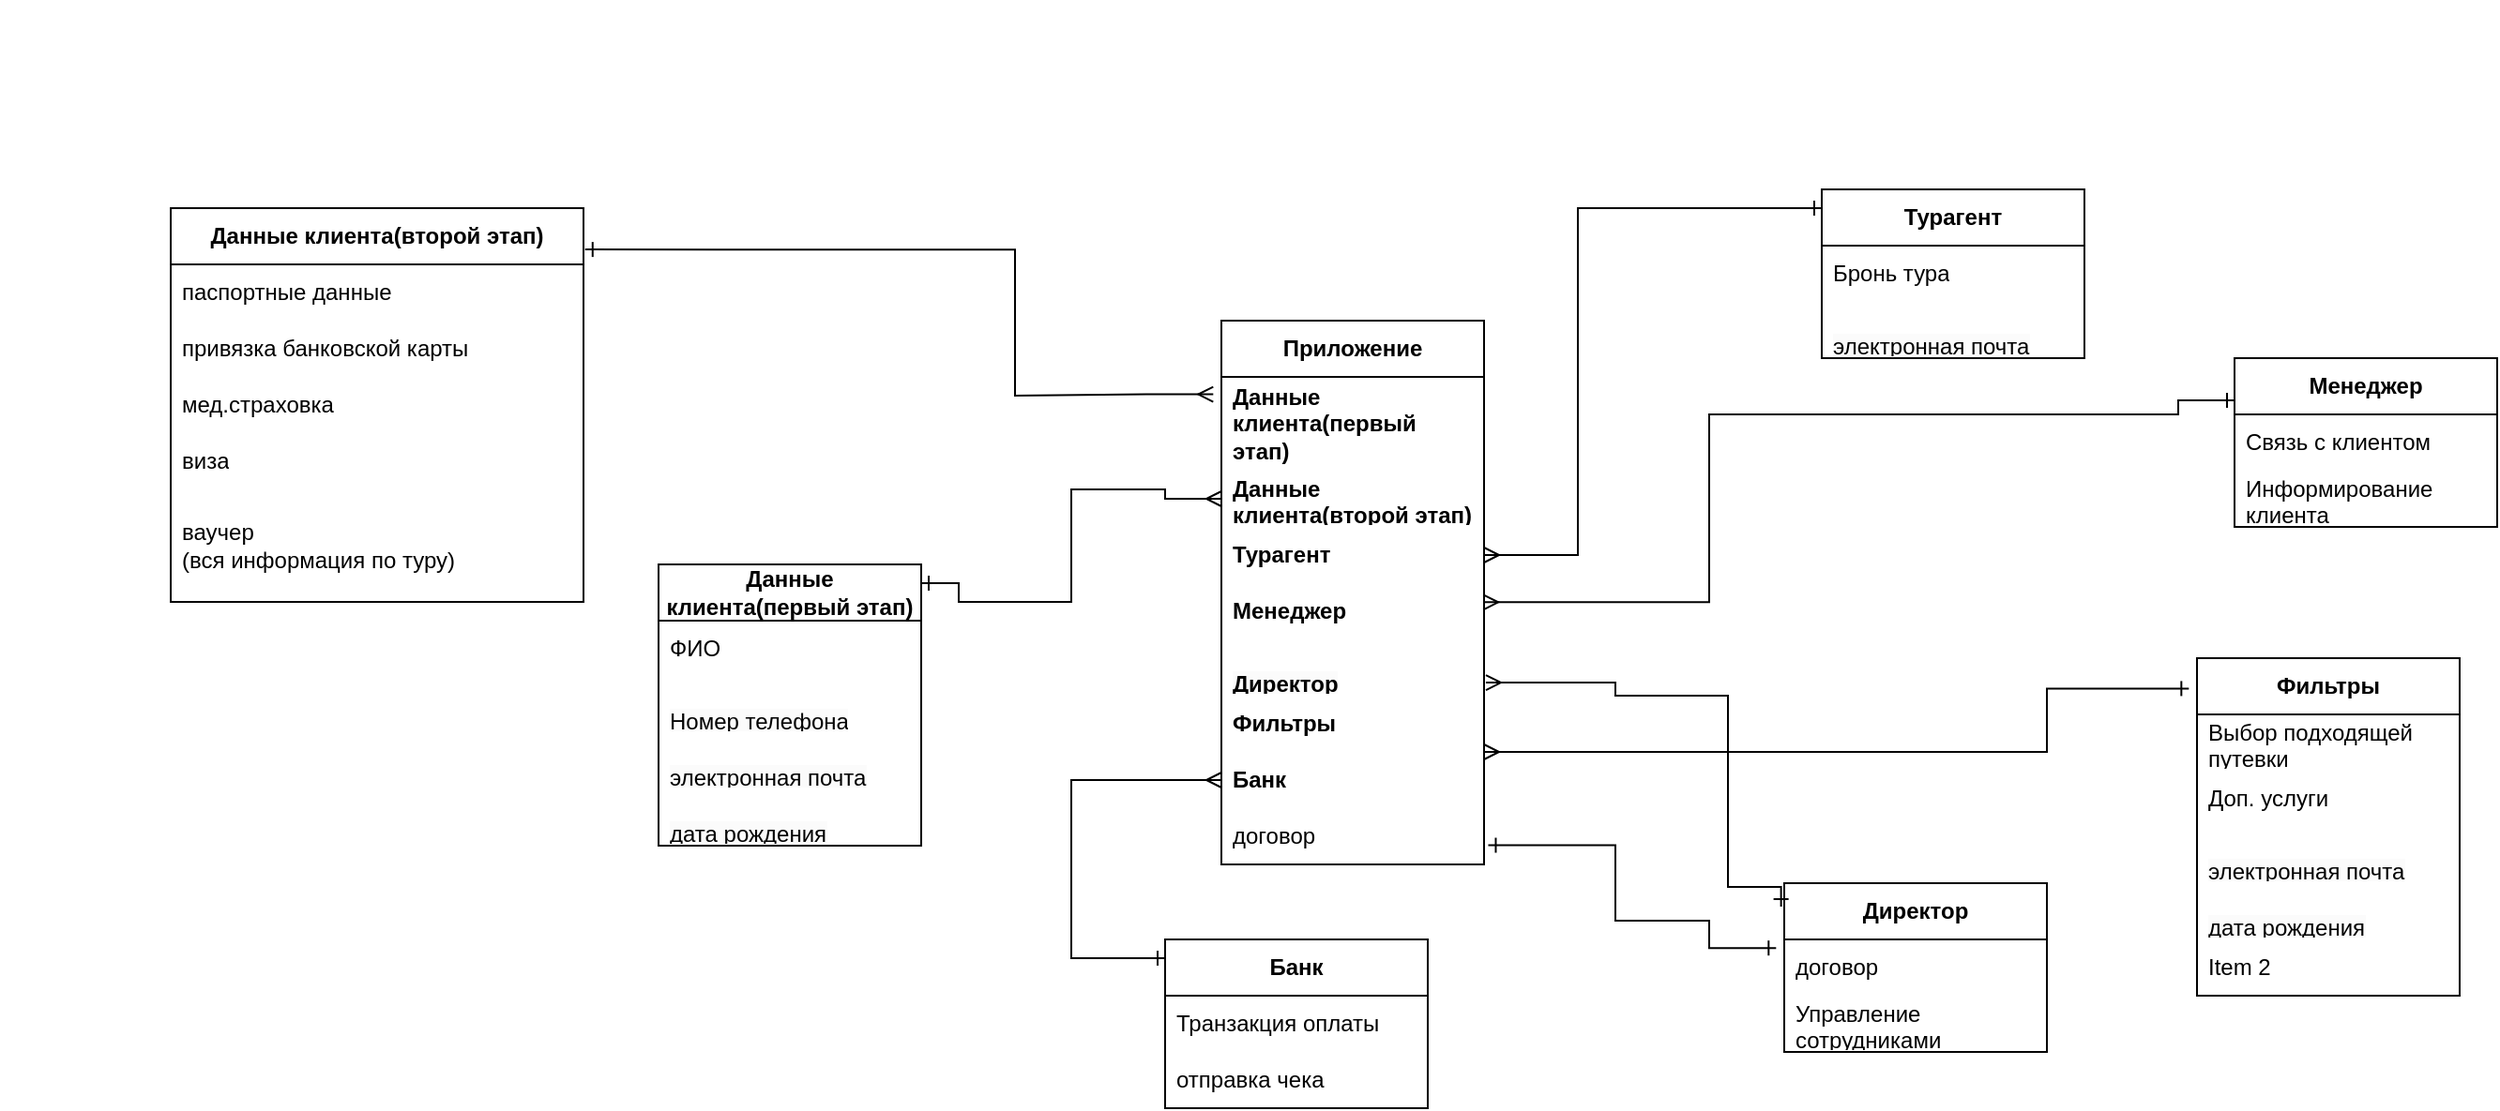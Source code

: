 <mxfile version="20.7.4" type="device"><diagram id="mZNyuh8ODdB-5tFxRqID" name="Страница 1"><mxGraphModel dx="2800" dy="94" grid="1" gridSize="10" guides="1" tooltips="1" connect="1" arrows="1" fold="1" page="1" pageScale="1" pageWidth="1169" pageHeight="827" math="0" shadow="0"><root><mxCell id="0"/><mxCell id="1" parent="0"/><mxCell id="4Zf_6m6rm9GODiujFpxw-116" style="edgeStyle=orthogonalEdgeStyle;rounded=0;orthogonalLoop=1;jettySize=auto;html=1;entryX=0;entryY=0.5;entryDx=0;entryDy=0;startArrow=ERmany;startFill=0;endArrow=ERone;endFill=0;" parent="1" edge="1"><mxGeometry relative="1" as="geometry"><mxPoint x="-480" y="395.053" as="sourcePoint"/></mxGeometry></mxCell><mxCell id="Ouz95ra2-81Xp8shyPno-115" value="" style="shape=partialRectangle;connectable=0;fillColor=none;top=0;left=0;bottom=0;right=0;editable=1;overflow=hidden;" parent="1" vertex="1"><mxGeometry x="-540" y="980" width="30" height="30" as="geometry"><mxRectangle width="30" height="30" as="alternateBounds"/></mxGeometry></mxCell><mxCell id="sr7fVaw5fM2AV9reYCpj-88" style="edgeStyle=orthogonalEdgeStyle;rounded=0;orthogonalLoop=1;jettySize=auto;html=1;strokeColor=default;startArrow=ERmany;startFill=0;endArrow=ERone;endFill=0;exitX=-0.031;exitY=0.186;exitDx=0;exitDy=0;exitPerimeter=0;entryX=1.004;entryY=0.105;entryDx=0;entryDy=0;entryPerimeter=0;" parent="1" source="3nKm4EkZcL19j_ByBu8O-23" target="3nKm4EkZcL19j_ByBu8O-28" edge="1"><mxGeometry relative="1" as="geometry"><mxPoint x="70" y="1150" as="sourcePoint"/><mxPoint x="-50" y="1250" as="targetPoint"/><Array as="points"><mxPoint x="70" y="1189"/><mxPoint y="1190"/><mxPoint y="1263"/></Array></mxGeometry></mxCell><mxCell id="3nKm4EkZcL19j_ByBu8O-12" value="&lt;span style=&quot;font-weight: 700;&quot;&gt;Банк&lt;/span&gt;" style="swimlane;fontStyle=0;childLayout=stackLayout;horizontal=1;startSize=30;horizontalStack=0;resizeParent=1;resizeParentMax=0;resizeLast=0;collapsible=1;marginBottom=0;whiteSpace=wrap;html=1;" vertex="1" parent="1"><mxGeometry x="80" y="1480" width="140" height="90" as="geometry"/></mxCell><mxCell id="3nKm4EkZcL19j_ByBu8O-13" value="Транзакция оплаты" style="text;strokeColor=none;fillColor=none;align=left;verticalAlign=middle;spacingLeft=4;spacingRight=4;overflow=hidden;points=[[0,0.5],[1,0.5]];portConstraint=eastwest;rotatable=0;whiteSpace=wrap;html=1;" vertex="1" parent="3nKm4EkZcL19j_ByBu8O-12"><mxGeometry y="30" width="140" height="30" as="geometry"/></mxCell><mxCell id="3nKm4EkZcL19j_ByBu8O-18" value="отправка чека" style="text;strokeColor=none;fillColor=none;align=left;verticalAlign=middle;spacingLeft=4;spacingRight=4;overflow=hidden;points=[[0,0.5],[1,0.5]];portConstraint=eastwest;rotatable=0;whiteSpace=wrap;html=1;" vertex="1" parent="3nKm4EkZcL19j_ByBu8O-12"><mxGeometry y="60" width="140" height="30" as="geometry"/></mxCell><mxCell id="3nKm4EkZcL19j_ByBu8O-22" value="&lt;span style=&quot;font-weight: 700;&quot;&gt;Приложение&lt;/span&gt;" style="swimlane;fontStyle=0;childLayout=stackLayout;horizontal=1;startSize=30;horizontalStack=0;resizeParent=1;resizeParentMax=0;resizeLast=0;collapsible=1;marginBottom=0;whiteSpace=wrap;html=1;" vertex="1" parent="1"><mxGeometry x="110" y="1150" width="140" height="290" as="geometry"/></mxCell><mxCell id="3nKm4EkZcL19j_ByBu8O-23" value="&lt;b style=&quot;border-color: var(--border-color); text-align: center;&quot;&gt;Данные клиента(первый этап)&lt;/b&gt;" style="text;strokeColor=none;fillColor=none;align=left;verticalAlign=middle;spacingLeft=4;spacingRight=4;overflow=hidden;points=[[0,0.5],[1,0.5]];portConstraint=eastwest;rotatable=0;whiteSpace=wrap;html=1;" vertex="1" parent="3nKm4EkZcL19j_ByBu8O-22"><mxGeometry y="30" width="140" height="50" as="geometry"/></mxCell><mxCell id="3nKm4EkZcL19j_ByBu8O-24" value="&lt;b style=&quot;border-color: var(--border-color); text-align: center;&quot;&gt;Данные клиента(второй этап)&lt;/b&gt;" style="text;strokeColor=none;fillColor=none;align=left;verticalAlign=middle;spacingLeft=4;spacingRight=4;overflow=hidden;points=[[0,0.5],[1,0.5]];portConstraint=eastwest;rotatable=0;whiteSpace=wrap;html=1;" vertex="1" parent="3nKm4EkZcL19j_ByBu8O-22"><mxGeometry y="80" width="140" height="30" as="geometry"/></mxCell><mxCell id="3nKm4EkZcL19j_ByBu8O-26" value="&lt;span style=&quot;font-weight: 700; text-align: center;&quot;&gt;Турагент&lt;/span&gt;" style="text;strokeColor=none;fillColor=none;align=left;verticalAlign=middle;spacingLeft=4;spacingRight=4;overflow=hidden;points=[[0,0.5],[1,0.5]];portConstraint=eastwest;rotatable=0;whiteSpace=wrap;html=1;" vertex="1" parent="3nKm4EkZcL19j_ByBu8O-22"><mxGeometry y="110" width="140" height="30" as="geometry"/></mxCell><mxCell id="3nKm4EkZcL19j_ByBu8O-27" value="&lt;span style=&quot;font-weight: 700; text-align: center;&quot;&gt;Менеджер&lt;/span&gt;" style="text;strokeColor=none;fillColor=none;align=left;verticalAlign=middle;spacingLeft=4;spacingRight=4;overflow=hidden;points=[[0,0.5],[1,0.5]];portConstraint=eastwest;rotatable=0;whiteSpace=wrap;html=1;" vertex="1" parent="3nKm4EkZcL19j_ByBu8O-22"><mxGeometry y="140" width="140" height="30" as="geometry"/></mxCell><mxCell id="3nKm4EkZcL19j_ByBu8O-58" value="&#10;&lt;span style=&quot;color: rgb(0, 0, 0); font-family: Helvetica; font-size: 12px; font-style: normal; font-variant-ligatures: normal; font-variant-caps: normal; font-weight: 700; letter-spacing: normal; orphans: 2; text-align: center; text-indent: 0px; text-transform: none; widows: 2; word-spacing: 0px; -webkit-text-stroke-width: 0px; background-color: rgb(251, 251, 251); text-decoration-thickness: initial; text-decoration-style: initial; text-decoration-color: initial; float: none; display: inline !important;&quot;&gt;Директор&lt;/span&gt;&#10;&#10;" style="text;strokeColor=none;fillColor=none;align=left;verticalAlign=middle;spacingLeft=4;spacingRight=4;overflow=hidden;points=[[0,0.5],[1,0.5]];portConstraint=eastwest;rotatable=0;whiteSpace=wrap;html=1;" vertex="1" parent="3nKm4EkZcL19j_ByBu8O-22"><mxGeometry y="170" width="140" height="30" as="geometry"/></mxCell><mxCell id="3nKm4EkZcL19j_ByBu8O-62" value="&lt;b&gt;Фильтры&lt;/b&gt;" style="text;strokeColor=none;fillColor=none;align=left;verticalAlign=middle;spacingLeft=4;spacingRight=4;overflow=hidden;points=[[0,0.5],[1,0.5]];portConstraint=eastwest;rotatable=0;whiteSpace=wrap;html=1;" vertex="1" parent="3nKm4EkZcL19j_ByBu8O-22"><mxGeometry y="200" width="140" height="30" as="geometry"/></mxCell><mxCell id="3nKm4EkZcL19j_ByBu8O-71" value="&lt;b&gt;Банк&lt;/b&gt;" style="text;strokeColor=none;fillColor=none;align=left;verticalAlign=middle;spacingLeft=4;spacingRight=4;overflow=hidden;points=[[0,0.5],[1,0.5]];portConstraint=eastwest;rotatable=0;whiteSpace=wrap;html=1;" vertex="1" parent="3nKm4EkZcL19j_ByBu8O-22"><mxGeometry y="230" width="140" height="30" as="geometry"/></mxCell><mxCell id="3nKm4EkZcL19j_ByBu8O-82" value="договор" style="text;strokeColor=none;fillColor=none;align=left;verticalAlign=middle;spacingLeft=4;spacingRight=4;overflow=hidden;points=[[0,0.5],[1,0.5]];portConstraint=eastwest;rotatable=0;whiteSpace=wrap;html=1;" vertex="1" parent="3nKm4EkZcL19j_ByBu8O-22"><mxGeometry y="260" width="140" height="30" as="geometry"/></mxCell><mxCell id="3nKm4EkZcL19j_ByBu8O-28" value="&lt;b style=&quot;border-color: var(--border-color);&quot;&gt;Данные клиента(второй этап)&lt;/b&gt;" style="swimlane;fontStyle=0;childLayout=stackLayout;horizontal=1;startSize=30;horizontalStack=0;resizeParent=1;resizeParentMax=0;resizeLast=0;collapsible=1;marginBottom=0;whiteSpace=wrap;html=1;" vertex="1" parent="1"><mxGeometry x="-450" y="1090" width="220" height="210" as="geometry"/></mxCell><mxCell id="3nKm4EkZcL19j_ByBu8O-29" value="&lt;span style=&quot;text-align: center;&quot;&gt;паспортные данные&lt;/span&gt;" style="text;strokeColor=none;fillColor=none;align=left;verticalAlign=middle;spacingLeft=4;spacingRight=4;overflow=hidden;points=[[0,0.5],[1,0.5]];portConstraint=eastwest;rotatable=0;whiteSpace=wrap;html=1;" vertex="1" parent="3nKm4EkZcL19j_ByBu8O-28"><mxGeometry y="30" width="220" height="30" as="geometry"/></mxCell><mxCell id="3nKm4EkZcL19j_ByBu8O-30" value="привязка банковской карты" style="text;strokeColor=none;fillColor=none;align=left;verticalAlign=middle;spacingLeft=4;spacingRight=4;overflow=hidden;points=[[0,0.5],[1,0.5]];portConstraint=eastwest;rotatable=0;whiteSpace=wrap;html=1;" vertex="1" parent="3nKm4EkZcL19j_ByBu8O-28"><mxGeometry y="60" width="220" height="30" as="geometry"/></mxCell><mxCell id="3nKm4EkZcL19j_ByBu8O-31" value="&lt;span style=&quot;text-align: center;&quot;&gt;мед.страховка&lt;/span&gt;" style="text;strokeColor=none;fillColor=none;align=left;verticalAlign=middle;spacingLeft=4;spacingRight=4;overflow=hidden;points=[[0,0.5],[1,0.5]];portConstraint=eastwest;rotatable=0;whiteSpace=wrap;html=1;" vertex="1" parent="3nKm4EkZcL19j_ByBu8O-28"><mxGeometry y="90" width="220" height="30" as="geometry"/></mxCell><mxCell id="3nKm4EkZcL19j_ByBu8O-32" value="&lt;span style=&quot;text-align: center;&quot;&gt;виза&lt;/span&gt;" style="text;strokeColor=none;fillColor=none;align=left;verticalAlign=middle;spacingLeft=4;spacingRight=4;overflow=hidden;points=[[0,0.5],[1,0.5]];portConstraint=eastwest;rotatable=0;whiteSpace=wrap;html=1;" vertex="1" parent="3nKm4EkZcL19j_ByBu8O-28"><mxGeometry y="120" width="220" height="30" as="geometry"/></mxCell><mxCell id="3nKm4EkZcL19j_ByBu8O-33" value="&lt;span style=&quot;text-align: center;&quot;&gt;ваучер&lt;/span&gt;&lt;br style=&quot;border-color: var(--border-color); text-align: center;&quot;&gt;&lt;span style=&quot;text-align: center;&quot;&gt;(вся информация по туру)&lt;/span&gt;" style="text;strokeColor=none;fillColor=none;align=left;verticalAlign=middle;spacingLeft=4;spacingRight=4;overflow=hidden;points=[[0,0.5],[1,0.5]];portConstraint=eastwest;rotatable=0;whiteSpace=wrap;html=1;" vertex="1" parent="3nKm4EkZcL19j_ByBu8O-28"><mxGeometry y="150" width="220" height="60" as="geometry"/></mxCell><mxCell id="3nKm4EkZcL19j_ByBu8O-34" value="&lt;b&gt;Данные клиента(первый этап)&lt;/b&gt;" style="swimlane;fontStyle=0;childLayout=stackLayout;horizontal=1;startSize=30;horizontalStack=0;resizeParent=1;resizeParentMax=0;resizeLast=0;collapsible=1;marginBottom=0;whiteSpace=wrap;html=1;" vertex="1" parent="1"><mxGeometry x="-190" y="1280" width="140" height="150" as="geometry"/></mxCell><mxCell id="3nKm4EkZcL19j_ByBu8O-35" value="ФИО" style="text;strokeColor=none;fillColor=none;align=left;verticalAlign=middle;spacingLeft=4;spacingRight=4;overflow=hidden;points=[[0,0.5],[1,0.5]];portConstraint=eastwest;rotatable=0;whiteSpace=wrap;html=1;" vertex="1" parent="3nKm4EkZcL19j_ByBu8O-34"><mxGeometry y="30" width="140" height="30" as="geometry"/></mxCell><mxCell id="3nKm4EkZcL19j_ByBu8O-36" value="&#10;&lt;span style=&quot;color: rgb(0, 0, 0); font-family: Helvetica; font-size: 12px; font-style: normal; font-variant-ligatures: normal; font-variant-caps: normal; font-weight: 400; letter-spacing: normal; orphans: 2; text-align: center; text-indent: 0px; text-transform: none; widows: 2; word-spacing: 0px; -webkit-text-stroke-width: 0px; background-color: rgb(251, 251, 251); text-decoration-thickness: initial; text-decoration-style: initial; text-decoration-color: initial; float: none; display: inline !important;&quot;&gt;Номер телефона&lt;/span&gt;&#10;&#10;" style="text;strokeColor=none;fillColor=none;align=left;verticalAlign=middle;spacingLeft=4;spacingRight=4;overflow=hidden;points=[[0,0.5],[1,0.5]];portConstraint=eastwest;rotatable=0;whiteSpace=wrap;html=1;" vertex="1" parent="3nKm4EkZcL19j_ByBu8O-34"><mxGeometry y="60" width="140" height="30" as="geometry"/></mxCell><mxCell id="3nKm4EkZcL19j_ByBu8O-37" value="&#10;&lt;span style=&quot;color: rgb(0, 0, 0); font-family: Helvetica; font-size: 12px; font-style: normal; font-variant-ligatures: normal; font-variant-caps: normal; font-weight: 400; letter-spacing: normal; orphans: 2; text-align: center; text-indent: 0px; text-transform: none; widows: 2; word-spacing: 0px; -webkit-text-stroke-width: 0px; background-color: rgb(251, 251, 251); text-decoration-thickness: initial; text-decoration-style: initial; text-decoration-color: initial; float: none; display: inline !important;&quot;&gt;электронная почта&lt;/span&gt;&#10;&#10;" style="text;strokeColor=none;fillColor=none;align=left;verticalAlign=middle;spacingLeft=4;spacingRight=4;overflow=hidden;points=[[0,0.5],[1,0.5]];portConstraint=eastwest;rotatable=0;whiteSpace=wrap;html=1;" vertex="1" parent="3nKm4EkZcL19j_ByBu8O-34"><mxGeometry y="90" width="140" height="30" as="geometry"/></mxCell><mxCell id="3nKm4EkZcL19j_ByBu8O-38" value="&#10;&lt;span style=&quot;color: rgb(0, 0, 0); font-family: Helvetica; font-size: 12px; font-style: normal; font-variant-ligatures: normal; font-variant-caps: normal; font-weight: 400; letter-spacing: normal; orphans: 2; text-align: center; text-indent: 0px; text-transform: none; widows: 2; word-spacing: 0px; -webkit-text-stroke-width: 0px; background-color: rgb(251, 251, 251); text-decoration-thickness: initial; text-decoration-style: initial; text-decoration-color: initial; float: none; display: inline !important;&quot;&gt;дата рождения&lt;/span&gt;&#10;&#10;" style="text;strokeColor=none;fillColor=none;align=left;verticalAlign=middle;spacingLeft=4;spacingRight=4;overflow=hidden;points=[[0,0.5],[1,0.5]];portConstraint=eastwest;rotatable=0;whiteSpace=wrap;html=1;" vertex="1" parent="3nKm4EkZcL19j_ByBu8O-34"><mxGeometry y="120" width="140" height="30" as="geometry"/></mxCell><mxCell id="3nKm4EkZcL19j_ByBu8O-40" value="&lt;span style=&quot;font-weight: 700;&quot;&gt;Менеджер&lt;/span&gt;" style="swimlane;fontStyle=0;childLayout=stackLayout;horizontal=1;startSize=30;horizontalStack=0;resizeParent=1;resizeParentMax=0;resizeLast=0;collapsible=1;marginBottom=0;whiteSpace=wrap;html=1;" vertex="1" parent="1"><mxGeometry x="650" y="1170" width="140" height="90" as="geometry"/></mxCell><mxCell id="3nKm4EkZcL19j_ByBu8O-41" value="Связь с клиентом" style="text;strokeColor=none;fillColor=none;align=left;verticalAlign=middle;spacingLeft=4;spacingRight=4;overflow=hidden;points=[[0,0.5],[1,0.5]];portConstraint=eastwest;rotatable=0;whiteSpace=wrap;html=1;" vertex="1" parent="3nKm4EkZcL19j_ByBu8O-40"><mxGeometry y="30" width="140" height="30" as="geometry"/></mxCell><mxCell id="3nKm4EkZcL19j_ByBu8O-42" value="Информирование клиента" style="text;strokeColor=none;fillColor=none;align=left;verticalAlign=middle;spacingLeft=4;spacingRight=4;overflow=hidden;points=[[0,0.5],[1,0.5]];portConstraint=eastwest;rotatable=0;whiteSpace=wrap;html=1;" vertex="1" parent="3nKm4EkZcL19j_ByBu8O-40"><mxGeometry y="60" width="140" height="30" as="geometry"/></mxCell><mxCell id="3nKm4EkZcL19j_ByBu8O-46" value="&lt;span style=&quot;font-weight: 700;&quot;&gt;Директор&lt;/span&gt;" style="swimlane;fontStyle=0;childLayout=stackLayout;horizontal=1;startSize=30;horizontalStack=0;resizeParent=1;resizeParentMax=0;resizeLast=0;collapsible=1;marginBottom=0;whiteSpace=wrap;html=1;" vertex="1" parent="1"><mxGeometry x="410" y="1450" width="140" height="90" as="geometry"/></mxCell><mxCell id="3nKm4EkZcL19j_ByBu8O-47" value="договор" style="text;strokeColor=none;fillColor=none;align=left;verticalAlign=middle;spacingLeft=4;spacingRight=4;overflow=hidden;points=[[0,0.5],[1,0.5]];portConstraint=eastwest;rotatable=0;whiteSpace=wrap;html=1;" vertex="1" parent="3nKm4EkZcL19j_ByBu8O-46"><mxGeometry y="30" width="140" height="30" as="geometry"/></mxCell><mxCell id="3nKm4EkZcL19j_ByBu8O-48" value="Управление сотрудниками" style="text;strokeColor=none;fillColor=none;align=left;verticalAlign=middle;spacingLeft=4;spacingRight=4;overflow=hidden;points=[[0,0.5],[1,0.5]];portConstraint=eastwest;rotatable=0;whiteSpace=wrap;html=1;" vertex="1" parent="3nKm4EkZcL19j_ByBu8O-46"><mxGeometry y="60" width="140" height="30" as="geometry"/></mxCell><mxCell id="3nKm4EkZcL19j_ByBu8O-52" value="&lt;span style=&quot;font-weight: 700;&quot;&gt;Турагент&lt;/span&gt;" style="swimlane;fontStyle=0;childLayout=stackLayout;horizontal=1;startSize=30;horizontalStack=0;resizeParent=1;resizeParentMax=0;resizeLast=0;collapsible=1;marginBottom=0;whiteSpace=wrap;html=1;" vertex="1" parent="1"><mxGeometry x="430" y="1080" width="140" height="90" as="geometry"/></mxCell><mxCell id="3nKm4EkZcL19j_ByBu8O-54" value="Бронь тура" style="text;strokeColor=none;fillColor=none;align=left;verticalAlign=middle;spacingLeft=4;spacingRight=4;overflow=hidden;points=[[0,0.5],[1,0.5]];portConstraint=eastwest;rotatable=0;whiteSpace=wrap;html=1;" vertex="1" parent="3nKm4EkZcL19j_ByBu8O-52"><mxGeometry y="30" width="140" height="30" as="geometry"/></mxCell><mxCell id="3nKm4EkZcL19j_ByBu8O-55" value="&#10;&lt;span style=&quot;color: rgb(0, 0, 0); font-family: Helvetica; font-size: 12px; font-style: normal; font-variant-ligatures: normal; font-variant-caps: normal; font-weight: 400; letter-spacing: normal; orphans: 2; text-align: center; text-indent: 0px; text-transform: none; widows: 2; word-spacing: 0px; -webkit-text-stroke-width: 0px; background-color: rgb(251, 251, 251); text-decoration-thickness: initial; text-decoration-style: initial; text-decoration-color: initial; float: none; display: inline !important;&quot;&gt;электронная почта&lt;/span&gt;&#10;&#10;" style="text;strokeColor=none;fillColor=none;align=left;verticalAlign=middle;spacingLeft=4;spacingRight=4;overflow=hidden;points=[[0,0.5],[1,0.5]];portConstraint=eastwest;rotatable=0;whiteSpace=wrap;html=1;" vertex="1" parent="3nKm4EkZcL19j_ByBu8O-52"><mxGeometry y="60" width="140" height="30" as="geometry"/></mxCell><mxCell id="3nKm4EkZcL19j_ByBu8O-63" value="&lt;b&gt;Фильтры&lt;/b&gt;" style="swimlane;fontStyle=0;childLayout=stackLayout;horizontal=1;startSize=30;horizontalStack=0;resizeParent=1;resizeParentMax=0;resizeLast=0;collapsible=1;marginBottom=0;whiteSpace=wrap;html=1;" vertex="1" parent="1"><mxGeometry x="630" y="1330" width="140" height="180" as="geometry"/></mxCell><mxCell id="3nKm4EkZcL19j_ByBu8O-64" value="Выбор подходящей путевки" style="text;strokeColor=none;fillColor=none;align=left;verticalAlign=middle;spacingLeft=4;spacingRight=4;overflow=hidden;points=[[0,0.5],[1,0.5]];portConstraint=eastwest;rotatable=0;whiteSpace=wrap;html=1;" vertex="1" parent="3nKm4EkZcL19j_ByBu8O-63"><mxGeometry y="30" width="140" height="30" as="geometry"/></mxCell><mxCell id="3nKm4EkZcL19j_ByBu8O-65" value="Доп. услуги&amp;nbsp;" style="text;strokeColor=none;fillColor=none;align=left;verticalAlign=middle;spacingLeft=4;spacingRight=4;overflow=hidden;points=[[0,0.5],[1,0.5]];portConstraint=eastwest;rotatable=0;whiteSpace=wrap;html=1;" vertex="1" parent="3nKm4EkZcL19j_ByBu8O-63"><mxGeometry y="60" width="140" height="30" as="geometry"/></mxCell><mxCell id="3nKm4EkZcL19j_ByBu8O-66" value="&#10;&lt;span style=&quot;color: rgb(0, 0, 0); font-family: Helvetica; font-size: 12px; font-style: normal; font-variant-ligatures: normal; font-variant-caps: normal; font-weight: 400; letter-spacing: normal; orphans: 2; text-align: center; text-indent: 0px; text-transform: none; widows: 2; word-spacing: 0px; -webkit-text-stroke-width: 0px; background-color: rgb(251, 251, 251); text-decoration-thickness: initial; text-decoration-style: initial; text-decoration-color: initial; float: none; display: inline !important;&quot;&gt;электронная почта&lt;/span&gt;&#10;&#10;" style="text;strokeColor=none;fillColor=none;align=left;verticalAlign=middle;spacingLeft=4;spacingRight=4;overflow=hidden;points=[[0,0.5],[1,0.5]];portConstraint=eastwest;rotatable=0;whiteSpace=wrap;html=1;" vertex="1" parent="3nKm4EkZcL19j_ByBu8O-63"><mxGeometry y="90" width="140" height="30" as="geometry"/></mxCell><mxCell id="3nKm4EkZcL19j_ByBu8O-67" value="&#10;&lt;span style=&quot;color: rgb(0, 0, 0); font-family: Helvetica; font-size: 12px; font-style: normal; font-variant-ligatures: normal; font-variant-caps: normal; font-weight: 400; letter-spacing: normal; orphans: 2; text-align: center; text-indent: 0px; text-transform: none; widows: 2; word-spacing: 0px; -webkit-text-stroke-width: 0px; background-color: rgb(251, 251, 251); text-decoration-thickness: initial; text-decoration-style: initial; text-decoration-color: initial; float: none; display: inline !important;&quot;&gt;дата рождения&lt;/span&gt;&#10;&#10;" style="text;strokeColor=none;fillColor=none;align=left;verticalAlign=middle;spacingLeft=4;spacingRight=4;overflow=hidden;points=[[0,0.5],[1,0.5]];portConstraint=eastwest;rotatable=0;whiteSpace=wrap;html=1;" vertex="1" parent="3nKm4EkZcL19j_ByBu8O-63"><mxGeometry y="120" width="140" height="30" as="geometry"/></mxCell><mxCell id="3nKm4EkZcL19j_ByBu8O-68" value="Item 2" style="text;strokeColor=none;fillColor=none;align=left;verticalAlign=middle;spacingLeft=4;spacingRight=4;overflow=hidden;points=[[0,0.5],[1,0.5]];portConstraint=eastwest;rotatable=0;whiteSpace=wrap;html=1;" vertex="1" parent="3nKm4EkZcL19j_ByBu8O-63"><mxGeometry y="150" width="140" height="30" as="geometry"/></mxCell><mxCell id="3nKm4EkZcL19j_ByBu8O-69" style="edgeStyle=orthogonalEdgeStyle;rounded=0;orthogonalLoop=1;jettySize=auto;html=1;strokeColor=default;startArrow=ERmany;startFill=0;endArrow=ERone;endFill=0;exitX=0;exitY=0.5;exitDx=0;exitDy=0;" edge="1" parent="1" source="3nKm4EkZcL19j_ByBu8O-24"><mxGeometry relative="1" as="geometry"><mxPoint x="115.66" y="1199.3" as="sourcePoint"/><mxPoint x="-50" y="1290" as="targetPoint"/><Array as="points"><mxPoint x="80" y="1245"/><mxPoint x="80" y="1240"/><mxPoint x="30" y="1240"/><mxPoint x="30" y="1300"/><mxPoint x="-30" y="1300"/><mxPoint x="-30" y="1290"/></Array></mxGeometry></mxCell><mxCell id="3nKm4EkZcL19j_ByBu8O-72" style="edgeStyle=orthogonalEdgeStyle;rounded=0;orthogonalLoop=1;jettySize=auto;html=1;strokeColor=default;startArrow=ERmany;startFill=0;endArrow=ERone;endFill=0;exitX=0;exitY=0.5;exitDx=0;exitDy=0;" edge="1" parent="1" source="3nKm4EkZcL19j_ByBu8O-71"><mxGeometry relative="1" as="geometry"><mxPoint x="310" y="1380" as="sourcePoint"/><mxPoint x="80" y="1490" as="targetPoint"/><Array as="points"><mxPoint x="30" y="1395"/><mxPoint x="30" y="1490"/></Array></mxGeometry></mxCell><mxCell id="3nKm4EkZcL19j_ByBu8O-73" style="edgeStyle=orthogonalEdgeStyle;rounded=0;orthogonalLoop=1;jettySize=auto;html=1;strokeColor=default;startArrow=ERmany;startFill=0;endArrow=ERone;endFill=0;entryX=-0.031;entryY=0.09;entryDx=0;entryDy=0;entryPerimeter=0;" edge="1" parent="1" source="3nKm4EkZcL19j_ByBu8O-62" target="3nKm4EkZcL19j_ByBu8O-63"><mxGeometry relative="1" as="geometry"><mxPoint x="644.78" y="1307.25" as="sourcePoint"/><mxPoint x="550" y="1340" as="targetPoint"/><Array as="points"><mxPoint x="550" y="1380"/><mxPoint x="550" y="1346"/></Array></mxGeometry></mxCell><mxCell id="3nKm4EkZcL19j_ByBu8O-84" style="edgeStyle=orthogonalEdgeStyle;rounded=0;orthogonalLoop=1;jettySize=auto;html=1;strokeColor=default;startArrow=ERone;startFill=0;endArrow=ERone;endFill=0;exitX=-0.031;exitY=0.153;exitDx=0;exitDy=0;exitPerimeter=0;entryX=1.016;entryY=0.659;entryDx=0;entryDy=0;entryPerimeter=0;" edge="1" parent="1" source="3nKm4EkZcL19j_ByBu8O-47" target="3nKm4EkZcL19j_ByBu8O-82"><mxGeometry relative="1" as="geometry"><mxPoint x="390" y="1380" as="sourcePoint"/><mxPoint x="260" y="1430" as="targetPoint"/><Array as="points"><mxPoint x="370" y="1485"/><mxPoint x="370" y="1470"/><mxPoint x="320" y="1470"/><mxPoint x="320" y="1430"/></Array></mxGeometry></mxCell><mxCell id="3nKm4EkZcL19j_ByBu8O-86" style="edgeStyle=orthogonalEdgeStyle;rounded=0;orthogonalLoop=1;jettySize=auto;html=1;strokeColor=default;startArrow=ERmany;startFill=0;endArrow=ERone;endFill=0;entryX=-0.012;entryY=0.139;entryDx=0;entryDy=0;entryPerimeter=0;exitX=1.007;exitY=0.767;exitDx=0;exitDy=0;exitPerimeter=0;" edge="1" parent="1" source="3nKm4EkZcL19j_ByBu8O-58" target="3nKm4EkZcL19j_ByBu8O-46"><mxGeometry x="-1" y="-221" relative="1" as="geometry"><mxPoint x="320" y="1270" as="sourcePoint"/><mxPoint x="350" y="1440" as="targetPoint"/><Array as="points"><mxPoint x="320" y="1343"/><mxPoint x="320" y="1350"/><mxPoint x="380" y="1350"/><mxPoint x="380" y="1452"/></Array><mxPoint x="220" y="196" as="offset"/></mxGeometry></mxCell><mxCell id="3nKm4EkZcL19j_ByBu8O-87" style="edgeStyle=orthogonalEdgeStyle;rounded=0;orthogonalLoop=1;jettySize=auto;html=1;strokeColor=default;startArrow=ERmany;startFill=0;endArrow=ERone;endFill=0;exitX=1;exitY=0.5;exitDx=0;exitDy=0;" edge="1" parent="1" source="3nKm4EkZcL19j_ByBu8O-26"><mxGeometry x="-1" y="-221" relative="1" as="geometry"><mxPoint x="300" y="1250" as="sourcePoint"/><mxPoint x="430" y="1090" as="targetPoint"/><Array as="points"><mxPoint x="300" y="1275"/><mxPoint x="300" y="1090"/></Array><mxPoint x="220" y="196" as="offset"/></mxGeometry></mxCell><mxCell id="3nKm4EkZcL19j_ByBu8O-90" style="edgeStyle=orthogonalEdgeStyle;rounded=0;orthogonalLoop=1;jettySize=auto;html=1;strokeColor=default;startArrow=ERmany;startFill=0;endArrow=ERone;endFill=0;entryX=0;entryY=0.25;entryDx=0;entryDy=0;exitX=0.997;exitY=0.338;exitDx=0;exitDy=0;exitPerimeter=0;" edge="1" parent="1" source="3nKm4EkZcL19j_ByBu8O-27" target="3nKm4EkZcL19j_ByBu8O-40"><mxGeometry x="-1" y="-221" relative="1" as="geometry"><mxPoint x="260" y="1290" as="sourcePoint"/><mxPoint x="620" y="1190" as="targetPoint"/><Array as="points"><mxPoint x="370" y="1300"/><mxPoint x="370" y="1200"/><mxPoint x="620" y="1200"/><mxPoint x="620" y="1193"/></Array><mxPoint x="220" y="196" as="offset"/></mxGeometry></mxCell></root></mxGraphModel></diagram></mxfile>
